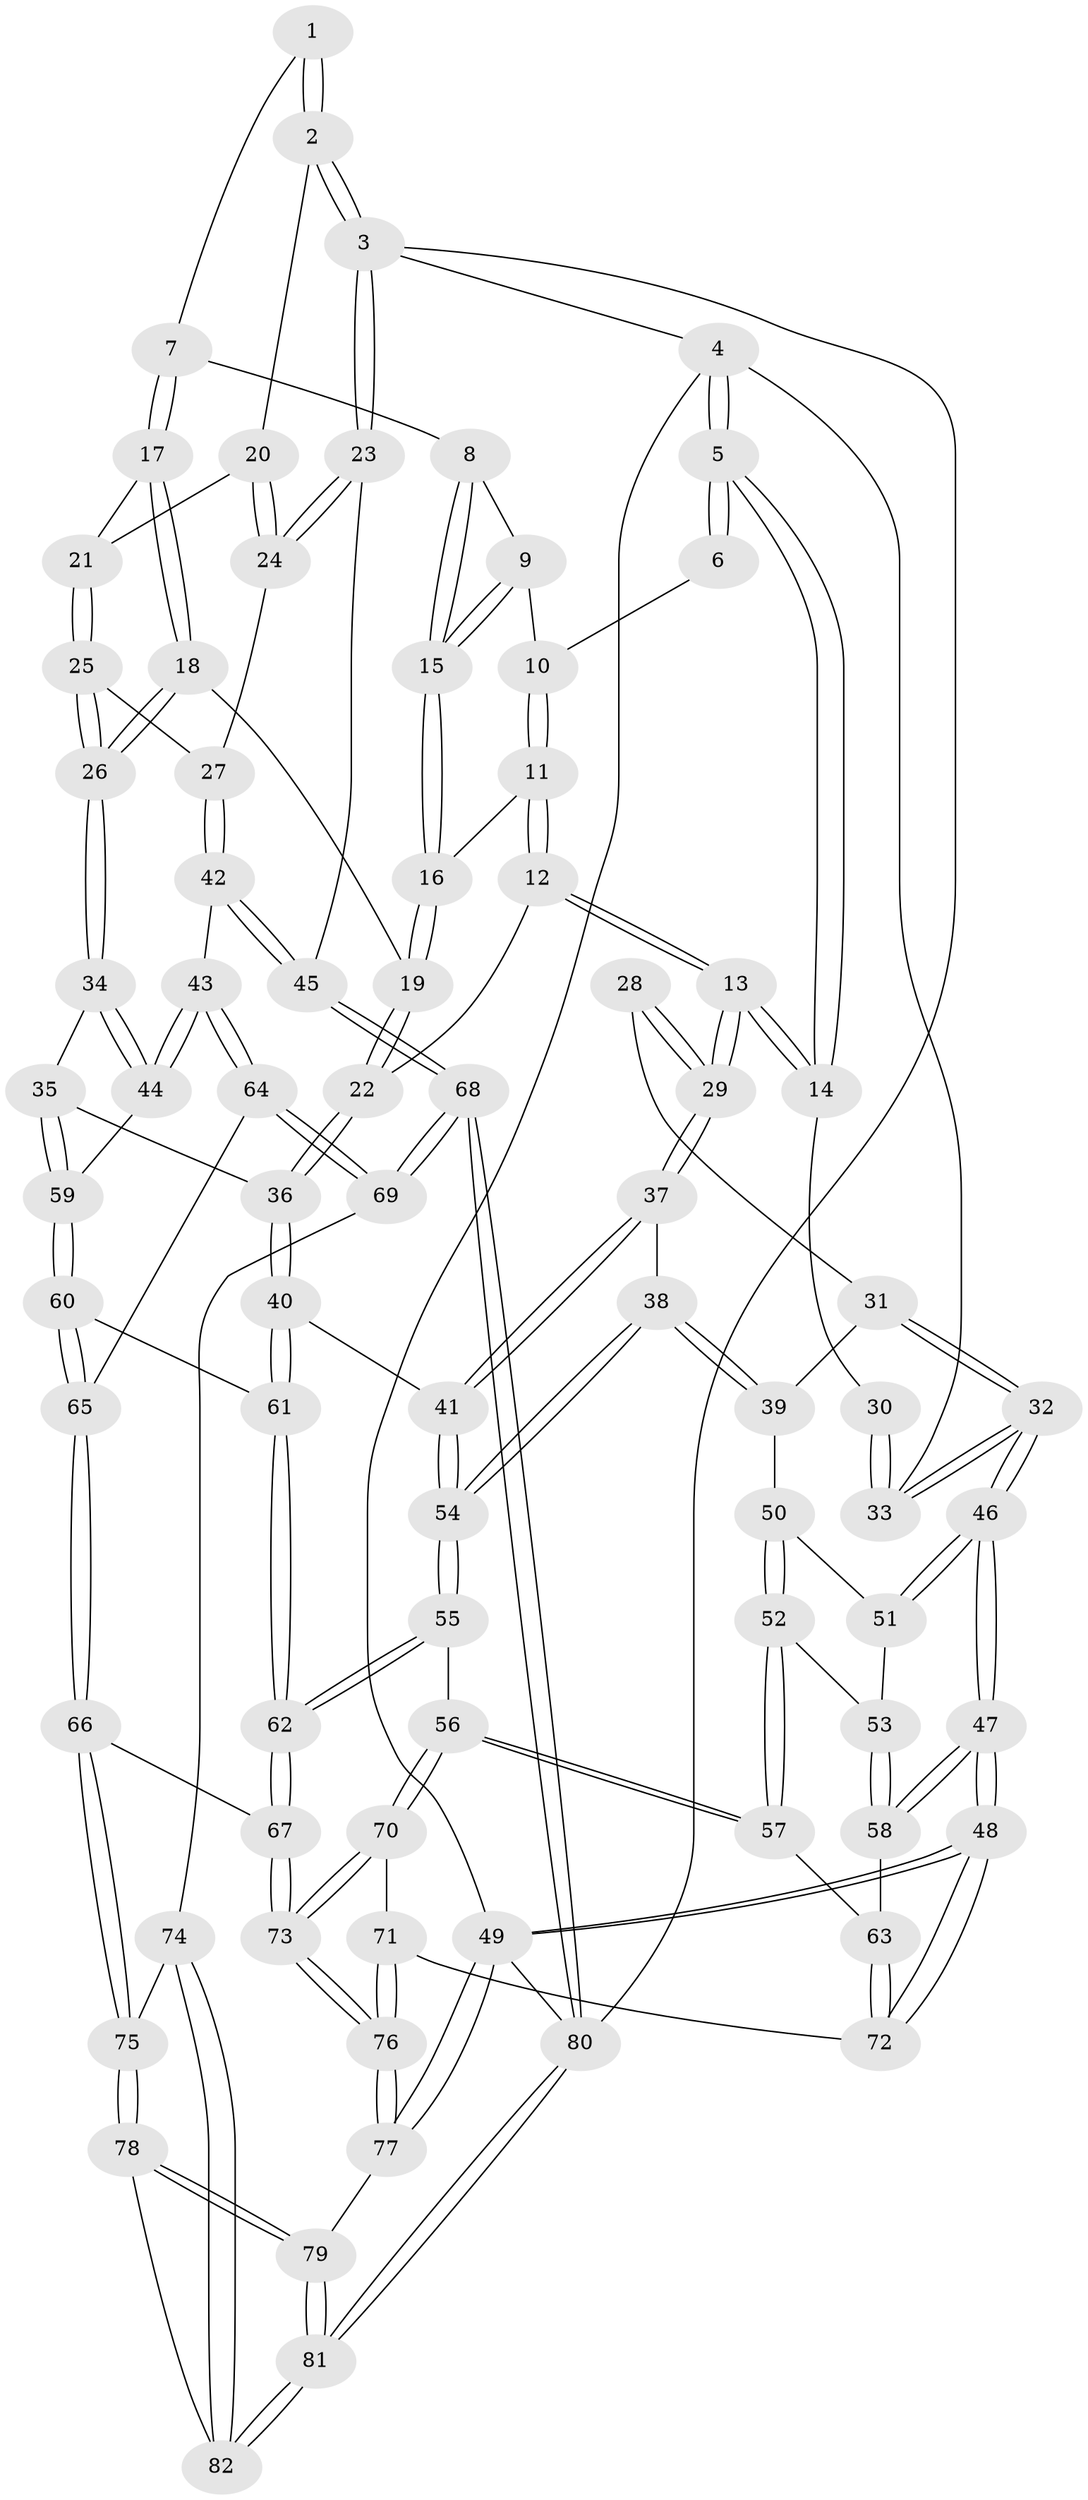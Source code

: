 // coarse degree distribution, {4: 0.38, 3: 0.54, 2: 0.06, 5: 0.02}
// Generated by graph-tools (version 1.1) at 2025/38/03/04/25 23:38:21]
// undirected, 82 vertices, 202 edges
graph export_dot {
  node [color=gray90,style=filled];
  1 [pos="+0.9355817166552536+0"];
  2 [pos="+1+0"];
  3 [pos="+1+0"];
  4 [pos="+0+0"];
  5 [pos="+0+0"];
  6 [pos="+0.35376448150100787+0"];
  7 [pos="+0.7068178694410591+0.09642237470362129"];
  8 [pos="+0.6972044575042442+0.09952535298626795"];
  9 [pos="+0.5115054197126072+0.026457127932812432"];
  10 [pos="+0.3954101453416519+0"];
  11 [pos="+0.4072348656315675+0.07205789739787843"];
  12 [pos="+0.3772036018564925+0.30803689251934413"];
  13 [pos="+0.339827827210161+0.3269361291362652"];
  14 [pos="+0.22918418156482404+0.2448065215120089"];
  15 [pos="+0.620625341799862+0.1602110878488938"];
  16 [pos="+0.611459479855115+0.1685119512320062"];
  17 [pos="+0.7452561989110527+0.16556914994756045"];
  18 [pos="+0.6384794595333445+0.336340109564451"];
  19 [pos="+0.570225644550816+0.3037859693716296"];
  20 [pos="+0.8914764699179653+0.19582575254358922"];
  21 [pos="+0.8205832973483247+0.22520055836069894"];
  22 [pos="+0.4268407269337499+0.3221277385834025"];
  23 [pos="+1+0.3888693666003765"];
  24 [pos="+1+0.3574481938048979"];
  25 [pos="+0.7905367729162298+0.3807381334571086"];
  26 [pos="+0.7021444869430853+0.3935040809735825"];
  27 [pos="+0.799494698826835+0.3855514185038243"];
  28 [pos="+0.09894558988983287+0.30628120311957413"];
  29 [pos="+0.32192559125164105+0.35407950349565925"];
  30 [pos="+0.09335170038515254+0.28567695309252594"];
  31 [pos="+0.09539551320160909+0.41398837073960276"];
  32 [pos="+0+0.3989363981163497"];
  33 [pos="+0+0"];
  34 [pos="+0.6587990814968233+0.49978782627015356"];
  35 [pos="+0.6212620264547283+0.5312437876045937"];
  36 [pos="+0.500820452213009+0.4629328745787257"];
  37 [pos="+0.2788682363642319+0.4289140031528247"];
  38 [pos="+0.2594956512689024+0.4427110400769815"];
  39 [pos="+0.19953553884915015+0.46021544638341677"];
  40 [pos="+0.44820488650623086+0.5836779469915452"];
  41 [pos="+0.3911658310457022+0.5583233317822223"];
  42 [pos="+0.9026271349702111+0.6504592446867838"];
  43 [pos="+0.8792019086976003+0.6526935554233253"];
  44 [pos="+0.8354234717461794+0.6354933562255105"];
  45 [pos="+1+0.7285893744838003"];
  46 [pos="+0+0.4968096384794666"];
  47 [pos="+0+0.6801459406210429"];
  48 [pos="+0+1"];
  49 [pos="+0+1"];
  50 [pos="+0.18998986629780568+0.4744763554305769"];
  51 [pos="+0.0701291838861614+0.5520999371824888"];
  52 [pos="+0.15284956920427076+0.6457522304369488"];
  53 [pos="+0.07437914161305774+0.5894547329484804"];
  54 [pos="+0.2834442804775155+0.7376213189763922"];
  55 [pos="+0.2832056077264116+0.7393151314002541"];
  56 [pos="+0.2676951795691729+0.7431814975520595"];
  57 [pos="+0.15501271438319564+0.6648090053270542"];
  58 [pos="+0+0.7125717505196498"];
  59 [pos="+0.5829653843115795+0.6409245495850548"];
  60 [pos="+0.5715526885442406+0.6565537747334389"];
  61 [pos="+0.5070014207621798+0.6599744542152154"];
  62 [pos="+0.38116345288733366+0.7774132704301655"];
  63 [pos="+0.005245491006150254+0.7177614987738878"];
  64 [pos="+0.6639441298338082+0.8004707227440094"];
  65 [pos="+0.6560067445678922+0.7963131068734581"];
  66 [pos="+0.47517590545760857+0.8856842644982188"];
  67 [pos="+0.4069097447018556+0.8390345257282414"];
  68 [pos="+1+1"];
  69 [pos="+0.6882822688249924+0.8509352694474052"];
  70 [pos="+0.21486119805251533+0.8022258903084144"];
  71 [pos="+0.14387873849067956+0.8638675523024976"];
  72 [pos="+0.12011626254618513+0.8560138019865873"];
  73 [pos="+0.31784136863301676+0.9611174739657042"];
  74 [pos="+0.607646771252433+0.9505831467638884"];
  75 [pos="+0.4796219038800792+0.8989244191268816"];
  76 [pos="+0.21637213226365062+1"];
  77 [pos="+0.2115205969930859+1"];
  78 [pos="+0.48067503984123744+0.9737789814162515"];
  79 [pos="+0.4538738468547354+1"];
  80 [pos="+1+1"];
  81 [pos="+0.6833797859041072+1"];
  82 [pos="+0.6088053372899885+0.977884829366913"];
  1 -- 2;
  1 -- 2;
  1 -- 7;
  2 -- 3;
  2 -- 3;
  2 -- 20;
  3 -- 4;
  3 -- 23;
  3 -- 23;
  3 -- 80;
  4 -- 5;
  4 -- 5;
  4 -- 33;
  4 -- 49;
  5 -- 6;
  5 -- 6;
  5 -- 14;
  5 -- 14;
  6 -- 10;
  7 -- 8;
  7 -- 17;
  7 -- 17;
  8 -- 9;
  8 -- 15;
  8 -- 15;
  9 -- 10;
  9 -- 15;
  9 -- 15;
  10 -- 11;
  10 -- 11;
  11 -- 12;
  11 -- 12;
  11 -- 16;
  12 -- 13;
  12 -- 13;
  12 -- 22;
  13 -- 14;
  13 -- 14;
  13 -- 29;
  13 -- 29;
  14 -- 30;
  15 -- 16;
  15 -- 16;
  16 -- 19;
  16 -- 19;
  17 -- 18;
  17 -- 18;
  17 -- 21;
  18 -- 19;
  18 -- 26;
  18 -- 26;
  19 -- 22;
  19 -- 22;
  20 -- 21;
  20 -- 24;
  20 -- 24;
  21 -- 25;
  21 -- 25;
  22 -- 36;
  22 -- 36;
  23 -- 24;
  23 -- 24;
  23 -- 45;
  24 -- 27;
  25 -- 26;
  25 -- 26;
  25 -- 27;
  26 -- 34;
  26 -- 34;
  27 -- 42;
  27 -- 42;
  28 -- 29;
  28 -- 29;
  28 -- 31;
  29 -- 37;
  29 -- 37;
  30 -- 33;
  30 -- 33;
  31 -- 32;
  31 -- 32;
  31 -- 39;
  32 -- 33;
  32 -- 33;
  32 -- 46;
  32 -- 46;
  34 -- 35;
  34 -- 44;
  34 -- 44;
  35 -- 36;
  35 -- 59;
  35 -- 59;
  36 -- 40;
  36 -- 40;
  37 -- 38;
  37 -- 41;
  37 -- 41;
  38 -- 39;
  38 -- 39;
  38 -- 54;
  38 -- 54;
  39 -- 50;
  40 -- 41;
  40 -- 61;
  40 -- 61;
  41 -- 54;
  41 -- 54;
  42 -- 43;
  42 -- 45;
  42 -- 45;
  43 -- 44;
  43 -- 44;
  43 -- 64;
  43 -- 64;
  44 -- 59;
  45 -- 68;
  45 -- 68;
  46 -- 47;
  46 -- 47;
  46 -- 51;
  46 -- 51;
  47 -- 48;
  47 -- 48;
  47 -- 58;
  47 -- 58;
  48 -- 49;
  48 -- 49;
  48 -- 72;
  48 -- 72;
  49 -- 77;
  49 -- 77;
  49 -- 80;
  50 -- 51;
  50 -- 52;
  50 -- 52;
  51 -- 53;
  52 -- 53;
  52 -- 57;
  52 -- 57;
  53 -- 58;
  53 -- 58;
  54 -- 55;
  54 -- 55;
  55 -- 56;
  55 -- 62;
  55 -- 62;
  56 -- 57;
  56 -- 57;
  56 -- 70;
  56 -- 70;
  57 -- 63;
  58 -- 63;
  59 -- 60;
  59 -- 60;
  60 -- 61;
  60 -- 65;
  60 -- 65;
  61 -- 62;
  61 -- 62;
  62 -- 67;
  62 -- 67;
  63 -- 72;
  63 -- 72;
  64 -- 65;
  64 -- 69;
  64 -- 69;
  65 -- 66;
  65 -- 66;
  66 -- 67;
  66 -- 75;
  66 -- 75;
  67 -- 73;
  67 -- 73;
  68 -- 69;
  68 -- 69;
  68 -- 80;
  68 -- 80;
  69 -- 74;
  70 -- 71;
  70 -- 73;
  70 -- 73;
  71 -- 72;
  71 -- 76;
  71 -- 76;
  73 -- 76;
  73 -- 76;
  74 -- 75;
  74 -- 82;
  74 -- 82;
  75 -- 78;
  75 -- 78;
  76 -- 77;
  76 -- 77;
  77 -- 79;
  78 -- 79;
  78 -- 79;
  78 -- 82;
  79 -- 81;
  79 -- 81;
  80 -- 81;
  80 -- 81;
  81 -- 82;
  81 -- 82;
}
